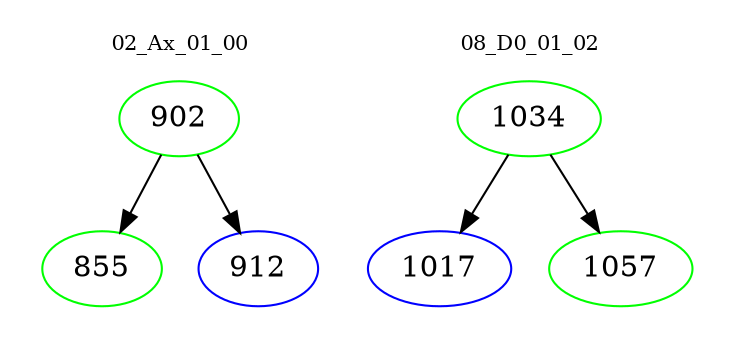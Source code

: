 digraph{
subgraph cluster_0 {
color = white
label = "02_Ax_01_00";
fontsize=10;
T0_902 [label="902", color="green"]
T0_902 -> T0_855 [color="black"]
T0_855 [label="855", color="green"]
T0_902 -> T0_912 [color="black"]
T0_912 [label="912", color="blue"]
}
subgraph cluster_1 {
color = white
label = "08_D0_01_02";
fontsize=10;
T1_1034 [label="1034", color="green"]
T1_1034 -> T1_1017 [color="black"]
T1_1017 [label="1017", color="blue"]
T1_1034 -> T1_1057 [color="black"]
T1_1057 [label="1057", color="green"]
}
}
